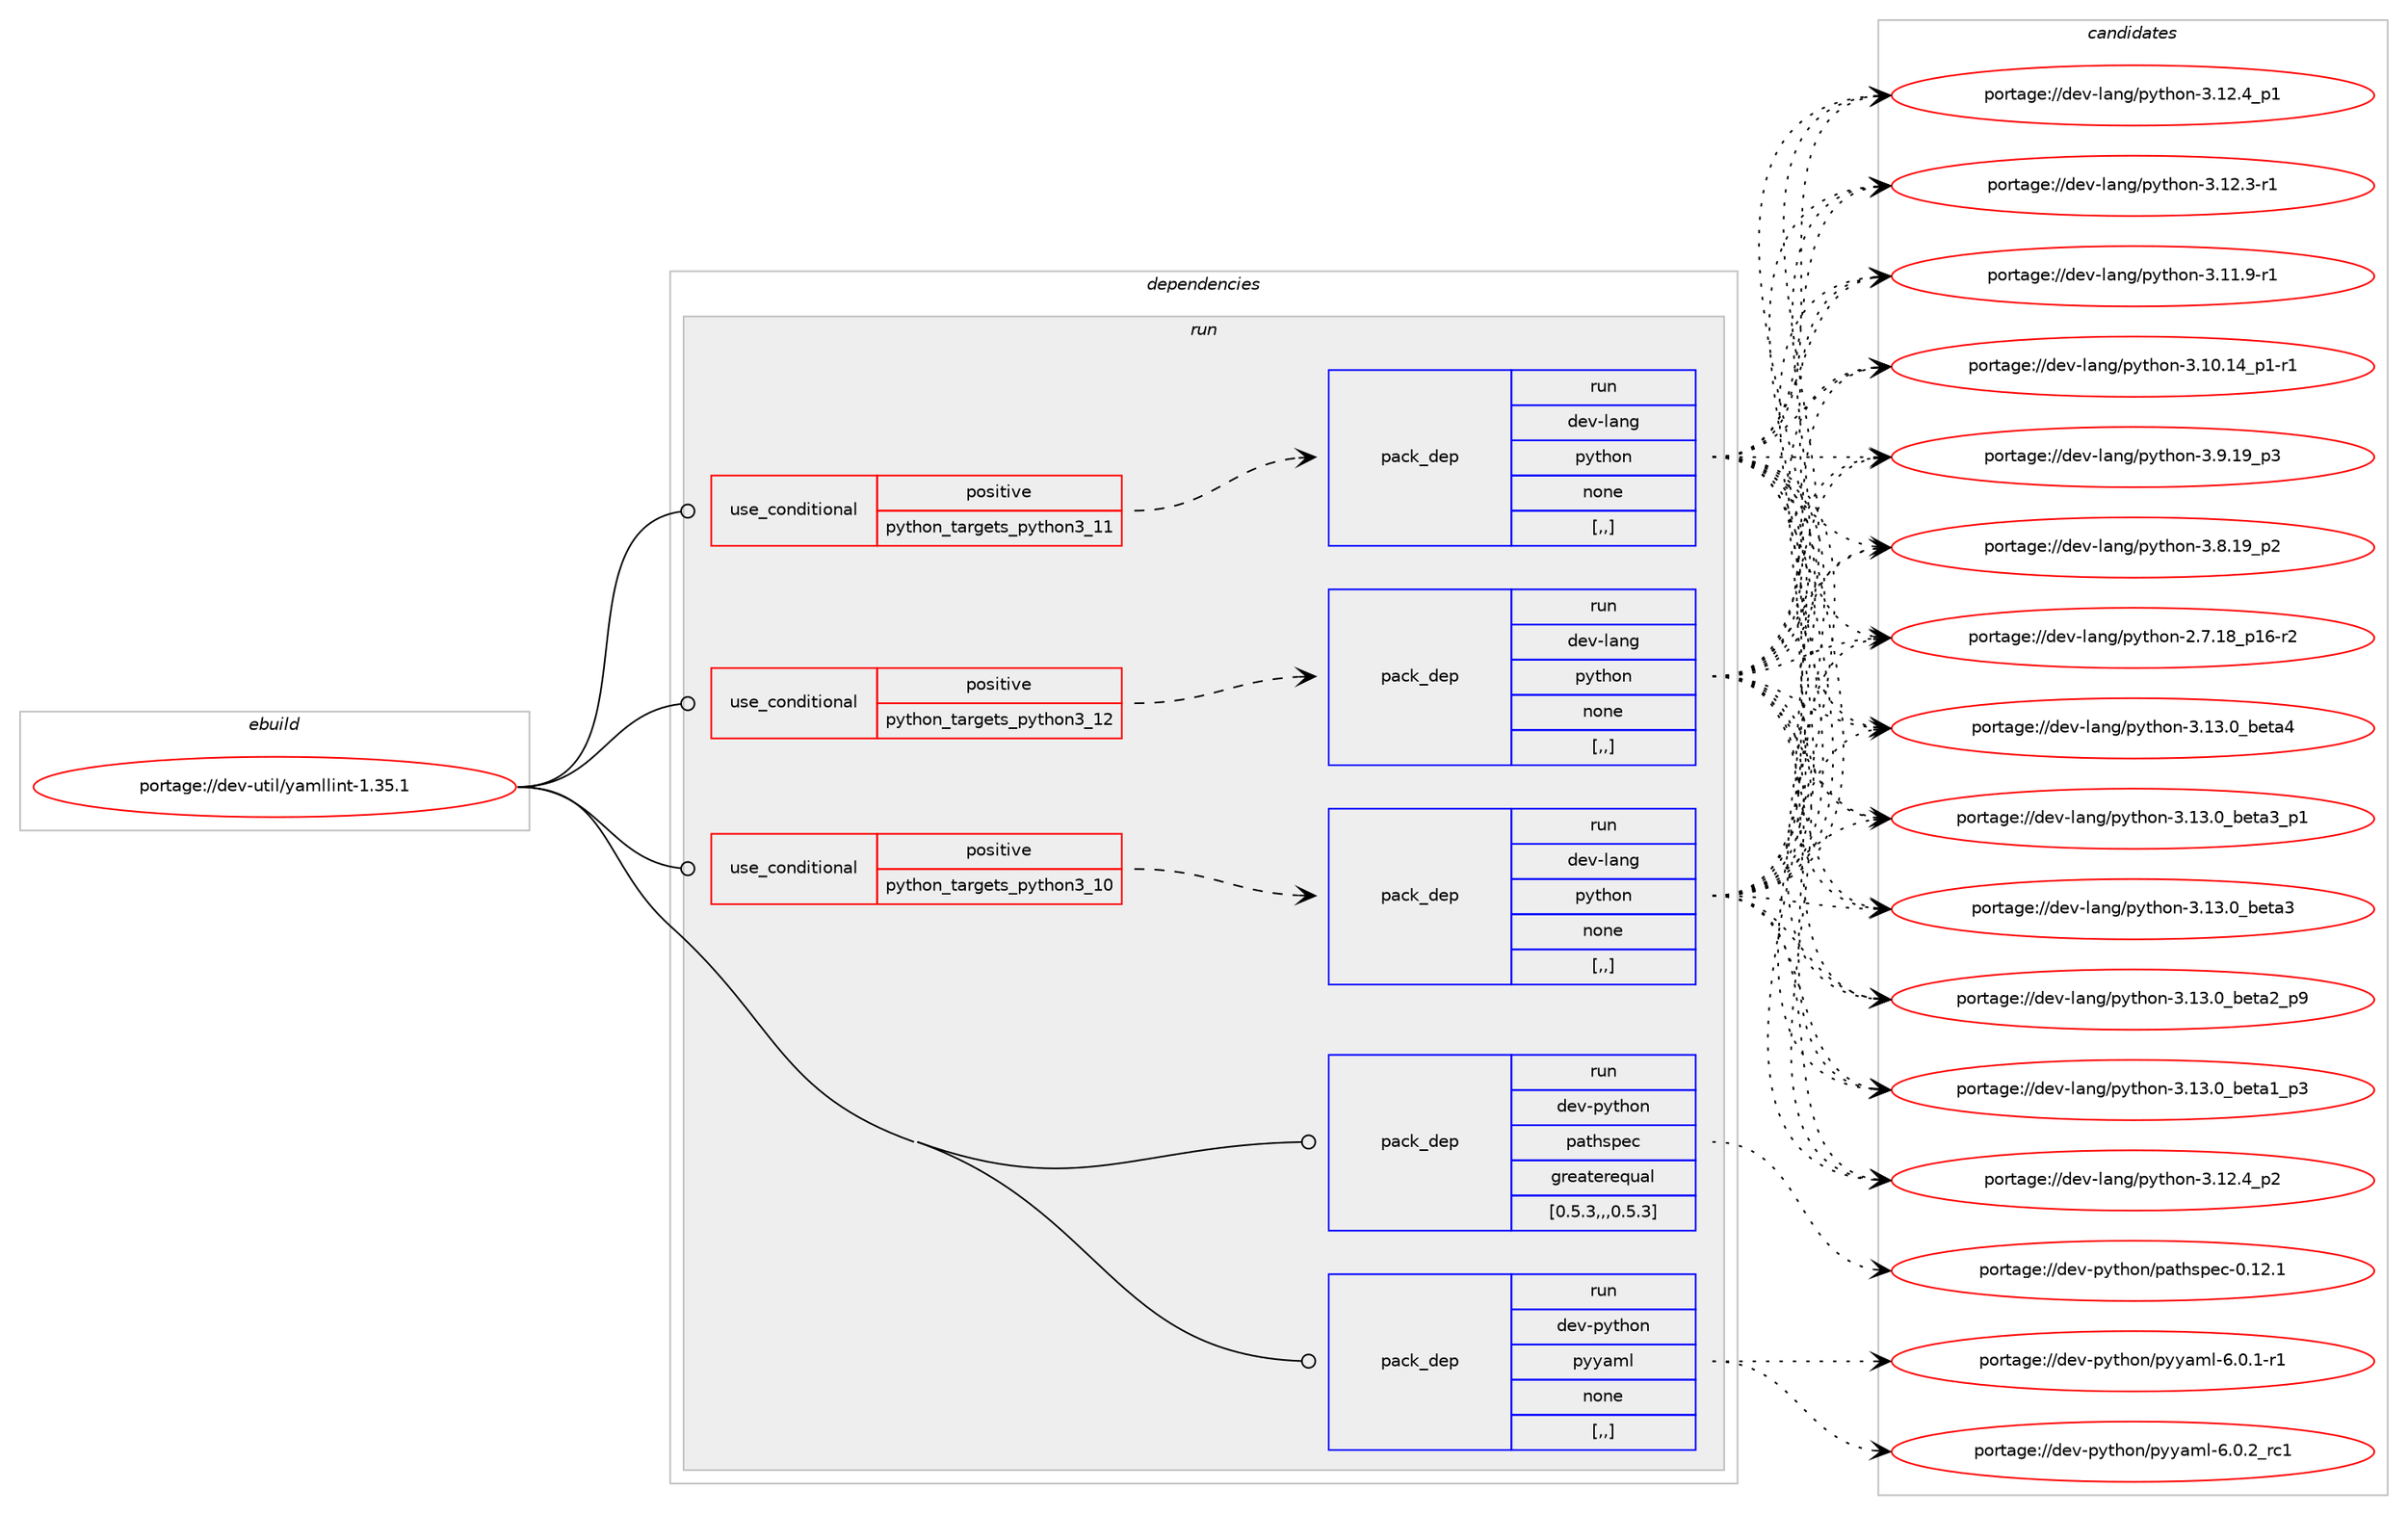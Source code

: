 digraph prolog {

# *************
# Graph options
# *************

newrank=true;
concentrate=true;
compound=true;
graph [rankdir=LR,fontname=Helvetica,fontsize=10,ranksep=1.5];#, ranksep=2.5, nodesep=0.2];
edge  [arrowhead=vee];
node  [fontname=Helvetica,fontsize=10];

# **********
# The ebuild
# **********

subgraph cluster_leftcol {
color=gray;
label=<<i>ebuild</i>>;
id [label="portage://dev-util/yamllint-1.35.1", color=red, width=4, href="../dev-util/yamllint-1.35.1.svg"];
}

# ****************
# The dependencies
# ****************

subgraph cluster_midcol {
color=gray;
label=<<i>dependencies</i>>;
subgraph cluster_compile {
fillcolor="#eeeeee";
style=filled;
label=<<i>compile</i>>;
}
subgraph cluster_compileandrun {
fillcolor="#eeeeee";
style=filled;
label=<<i>compile and run</i>>;
}
subgraph cluster_run {
fillcolor="#eeeeee";
style=filled;
label=<<i>run</i>>;
subgraph cond61918 {
dependency220230 [label=<<TABLE BORDER="0" CELLBORDER="1" CELLSPACING="0" CELLPADDING="4"><TR><TD ROWSPAN="3" CELLPADDING="10">use_conditional</TD></TR><TR><TD>positive</TD></TR><TR><TD>python_targets_python3_10</TD></TR></TABLE>>, shape=none, color=red];
subgraph pack156861 {
dependency220231 [label=<<TABLE BORDER="0" CELLBORDER="1" CELLSPACING="0" CELLPADDING="4" WIDTH="220"><TR><TD ROWSPAN="6" CELLPADDING="30">pack_dep</TD></TR><TR><TD WIDTH="110">run</TD></TR><TR><TD>dev-lang</TD></TR><TR><TD>python</TD></TR><TR><TD>none</TD></TR><TR><TD>[,,]</TD></TR></TABLE>>, shape=none, color=blue];
}
dependency220230:e -> dependency220231:w [weight=20,style="dashed",arrowhead="vee"];
}
id:e -> dependency220230:w [weight=20,style="solid",arrowhead="odot"];
subgraph cond61919 {
dependency220232 [label=<<TABLE BORDER="0" CELLBORDER="1" CELLSPACING="0" CELLPADDING="4"><TR><TD ROWSPAN="3" CELLPADDING="10">use_conditional</TD></TR><TR><TD>positive</TD></TR><TR><TD>python_targets_python3_11</TD></TR></TABLE>>, shape=none, color=red];
subgraph pack156862 {
dependency220233 [label=<<TABLE BORDER="0" CELLBORDER="1" CELLSPACING="0" CELLPADDING="4" WIDTH="220"><TR><TD ROWSPAN="6" CELLPADDING="30">pack_dep</TD></TR><TR><TD WIDTH="110">run</TD></TR><TR><TD>dev-lang</TD></TR><TR><TD>python</TD></TR><TR><TD>none</TD></TR><TR><TD>[,,]</TD></TR></TABLE>>, shape=none, color=blue];
}
dependency220232:e -> dependency220233:w [weight=20,style="dashed",arrowhead="vee"];
}
id:e -> dependency220232:w [weight=20,style="solid",arrowhead="odot"];
subgraph cond61920 {
dependency220234 [label=<<TABLE BORDER="0" CELLBORDER="1" CELLSPACING="0" CELLPADDING="4"><TR><TD ROWSPAN="3" CELLPADDING="10">use_conditional</TD></TR><TR><TD>positive</TD></TR><TR><TD>python_targets_python3_12</TD></TR></TABLE>>, shape=none, color=red];
subgraph pack156863 {
dependency220235 [label=<<TABLE BORDER="0" CELLBORDER="1" CELLSPACING="0" CELLPADDING="4" WIDTH="220"><TR><TD ROWSPAN="6" CELLPADDING="30">pack_dep</TD></TR><TR><TD WIDTH="110">run</TD></TR><TR><TD>dev-lang</TD></TR><TR><TD>python</TD></TR><TR><TD>none</TD></TR><TR><TD>[,,]</TD></TR></TABLE>>, shape=none, color=blue];
}
dependency220234:e -> dependency220235:w [weight=20,style="dashed",arrowhead="vee"];
}
id:e -> dependency220234:w [weight=20,style="solid",arrowhead="odot"];
subgraph pack156864 {
dependency220236 [label=<<TABLE BORDER="0" CELLBORDER="1" CELLSPACING="0" CELLPADDING="4" WIDTH="220"><TR><TD ROWSPAN="6" CELLPADDING="30">pack_dep</TD></TR><TR><TD WIDTH="110">run</TD></TR><TR><TD>dev-python</TD></TR><TR><TD>pathspec</TD></TR><TR><TD>greaterequal</TD></TR><TR><TD>[0.5.3,,,0.5.3]</TD></TR></TABLE>>, shape=none, color=blue];
}
id:e -> dependency220236:w [weight=20,style="solid",arrowhead="odot"];
subgraph pack156865 {
dependency220237 [label=<<TABLE BORDER="0" CELLBORDER="1" CELLSPACING="0" CELLPADDING="4" WIDTH="220"><TR><TD ROWSPAN="6" CELLPADDING="30">pack_dep</TD></TR><TR><TD WIDTH="110">run</TD></TR><TR><TD>dev-python</TD></TR><TR><TD>pyyaml</TD></TR><TR><TD>none</TD></TR><TR><TD>[,,]</TD></TR></TABLE>>, shape=none, color=blue];
}
id:e -> dependency220237:w [weight=20,style="solid",arrowhead="odot"];
}
}

# **************
# The candidates
# **************

subgraph cluster_choices {
rank=same;
color=gray;
label=<<i>candidates</i>>;

subgraph choice156861 {
color=black;
nodesep=1;
choice1001011184510897110103471121211161041111104551464951464895981011169752 [label="portage://dev-lang/python-3.13.0_beta4", color=red, width=4,href="../dev-lang/python-3.13.0_beta4.svg"];
choice10010111845108971101034711212111610411111045514649514648959810111697519511249 [label="portage://dev-lang/python-3.13.0_beta3_p1", color=red, width=4,href="../dev-lang/python-3.13.0_beta3_p1.svg"];
choice1001011184510897110103471121211161041111104551464951464895981011169751 [label="portage://dev-lang/python-3.13.0_beta3", color=red, width=4,href="../dev-lang/python-3.13.0_beta3.svg"];
choice10010111845108971101034711212111610411111045514649514648959810111697509511257 [label="portage://dev-lang/python-3.13.0_beta2_p9", color=red, width=4,href="../dev-lang/python-3.13.0_beta2_p9.svg"];
choice10010111845108971101034711212111610411111045514649514648959810111697499511251 [label="portage://dev-lang/python-3.13.0_beta1_p3", color=red, width=4,href="../dev-lang/python-3.13.0_beta1_p3.svg"];
choice100101118451089711010347112121116104111110455146495046529511250 [label="portage://dev-lang/python-3.12.4_p2", color=red, width=4,href="../dev-lang/python-3.12.4_p2.svg"];
choice100101118451089711010347112121116104111110455146495046529511249 [label="portage://dev-lang/python-3.12.4_p1", color=red, width=4,href="../dev-lang/python-3.12.4_p1.svg"];
choice100101118451089711010347112121116104111110455146495046514511449 [label="portage://dev-lang/python-3.12.3-r1", color=red, width=4,href="../dev-lang/python-3.12.3-r1.svg"];
choice100101118451089711010347112121116104111110455146494946574511449 [label="portage://dev-lang/python-3.11.9-r1", color=red, width=4,href="../dev-lang/python-3.11.9-r1.svg"];
choice100101118451089711010347112121116104111110455146494846495295112494511449 [label="portage://dev-lang/python-3.10.14_p1-r1", color=red, width=4,href="../dev-lang/python-3.10.14_p1-r1.svg"];
choice100101118451089711010347112121116104111110455146574649579511251 [label="portage://dev-lang/python-3.9.19_p3", color=red, width=4,href="../dev-lang/python-3.9.19_p3.svg"];
choice100101118451089711010347112121116104111110455146564649579511250 [label="portage://dev-lang/python-3.8.19_p2", color=red, width=4,href="../dev-lang/python-3.8.19_p2.svg"];
choice100101118451089711010347112121116104111110455046554649569511249544511450 [label="portage://dev-lang/python-2.7.18_p16-r2", color=red, width=4,href="../dev-lang/python-2.7.18_p16-r2.svg"];
dependency220231:e -> choice1001011184510897110103471121211161041111104551464951464895981011169752:w [style=dotted,weight="100"];
dependency220231:e -> choice10010111845108971101034711212111610411111045514649514648959810111697519511249:w [style=dotted,weight="100"];
dependency220231:e -> choice1001011184510897110103471121211161041111104551464951464895981011169751:w [style=dotted,weight="100"];
dependency220231:e -> choice10010111845108971101034711212111610411111045514649514648959810111697509511257:w [style=dotted,weight="100"];
dependency220231:e -> choice10010111845108971101034711212111610411111045514649514648959810111697499511251:w [style=dotted,weight="100"];
dependency220231:e -> choice100101118451089711010347112121116104111110455146495046529511250:w [style=dotted,weight="100"];
dependency220231:e -> choice100101118451089711010347112121116104111110455146495046529511249:w [style=dotted,weight="100"];
dependency220231:e -> choice100101118451089711010347112121116104111110455146495046514511449:w [style=dotted,weight="100"];
dependency220231:e -> choice100101118451089711010347112121116104111110455146494946574511449:w [style=dotted,weight="100"];
dependency220231:e -> choice100101118451089711010347112121116104111110455146494846495295112494511449:w [style=dotted,weight="100"];
dependency220231:e -> choice100101118451089711010347112121116104111110455146574649579511251:w [style=dotted,weight="100"];
dependency220231:e -> choice100101118451089711010347112121116104111110455146564649579511250:w [style=dotted,weight="100"];
dependency220231:e -> choice100101118451089711010347112121116104111110455046554649569511249544511450:w [style=dotted,weight="100"];
}
subgraph choice156862 {
color=black;
nodesep=1;
choice1001011184510897110103471121211161041111104551464951464895981011169752 [label="portage://dev-lang/python-3.13.0_beta4", color=red, width=4,href="../dev-lang/python-3.13.0_beta4.svg"];
choice10010111845108971101034711212111610411111045514649514648959810111697519511249 [label="portage://dev-lang/python-3.13.0_beta3_p1", color=red, width=4,href="../dev-lang/python-3.13.0_beta3_p1.svg"];
choice1001011184510897110103471121211161041111104551464951464895981011169751 [label="portage://dev-lang/python-3.13.0_beta3", color=red, width=4,href="../dev-lang/python-3.13.0_beta3.svg"];
choice10010111845108971101034711212111610411111045514649514648959810111697509511257 [label="portage://dev-lang/python-3.13.0_beta2_p9", color=red, width=4,href="../dev-lang/python-3.13.0_beta2_p9.svg"];
choice10010111845108971101034711212111610411111045514649514648959810111697499511251 [label="portage://dev-lang/python-3.13.0_beta1_p3", color=red, width=4,href="../dev-lang/python-3.13.0_beta1_p3.svg"];
choice100101118451089711010347112121116104111110455146495046529511250 [label="portage://dev-lang/python-3.12.4_p2", color=red, width=4,href="../dev-lang/python-3.12.4_p2.svg"];
choice100101118451089711010347112121116104111110455146495046529511249 [label="portage://dev-lang/python-3.12.4_p1", color=red, width=4,href="../dev-lang/python-3.12.4_p1.svg"];
choice100101118451089711010347112121116104111110455146495046514511449 [label="portage://dev-lang/python-3.12.3-r1", color=red, width=4,href="../dev-lang/python-3.12.3-r1.svg"];
choice100101118451089711010347112121116104111110455146494946574511449 [label="portage://dev-lang/python-3.11.9-r1", color=red, width=4,href="../dev-lang/python-3.11.9-r1.svg"];
choice100101118451089711010347112121116104111110455146494846495295112494511449 [label="portage://dev-lang/python-3.10.14_p1-r1", color=red, width=4,href="../dev-lang/python-3.10.14_p1-r1.svg"];
choice100101118451089711010347112121116104111110455146574649579511251 [label="portage://dev-lang/python-3.9.19_p3", color=red, width=4,href="../dev-lang/python-3.9.19_p3.svg"];
choice100101118451089711010347112121116104111110455146564649579511250 [label="portage://dev-lang/python-3.8.19_p2", color=red, width=4,href="../dev-lang/python-3.8.19_p2.svg"];
choice100101118451089711010347112121116104111110455046554649569511249544511450 [label="portage://dev-lang/python-2.7.18_p16-r2", color=red, width=4,href="../dev-lang/python-2.7.18_p16-r2.svg"];
dependency220233:e -> choice1001011184510897110103471121211161041111104551464951464895981011169752:w [style=dotted,weight="100"];
dependency220233:e -> choice10010111845108971101034711212111610411111045514649514648959810111697519511249:w [style=dotted,weight="100"];
dependency220233:e -> choice1001011184510897110103471121211161041111104551464951464895981011169751:w [style=dotted,weight="100"];
dependency220233:e -> choice10010111845108971101034711212111610411111045514649514648959810111697509511257:w [style=dotted,weight="100"];
dependency220233:e -> choice10010111845108971101034711212111610411111045514649514648959810111697499511251:w [style=dotted,weight="100"];
dependency220233:e -> choice100101118451089711010347112121116104111110455146495046529511250:w [style=dotted,weight="100"];
dependency220233:e -> choice100101118451089711010347112121116104111110455146495046529511249:w [style=dotted,weight="100"];
dependency220233:e -> choice100101118451089711010347112121116104111110455146495046514511449:w [style=dotted,weight="100"];
dependency220233:e -> choice100101118451089711010347112121116104111110455146494946574511449:w [style=dotted,weight="100"];
dependency220233:e -> choice100101118451089711010347112121116104111110455146494846495295112494511449:w [style=dotted,weight="100"];
dependency220233:e -> choice100101118451089711010347112121116104111110455146574649579511251:w [style=dotted,weight="100"];
dependency220233:e -> choice100101118451089711010347112121116104111110455146564649579511250:w [style=dotted,weight="100"];
dependency220233:e -> choice100101118451089711010347112121116104111110455046554649569511249544511450:w [style=dotted,weight="100"];
}
subgraph choice156863 {
color=black;
nodesep=1;
choice1001011184510897110103471121211161041111104551464951464895981011169752 [label="portage://dev-lang/python-3.13.0_beta4", color=red, width=4,href="../dev-lang/python-3.13.0_beta4.svg"];
choice10010111845108971101034711212111610411111045514649514648959810111697519511249 [label="portage://dev-lang/python-3.13.0_beta3_p1", color=red, width=4,href="../dev-lang/python-3.13.0_beta3_p1.svg"];
choice1001011184510897110103471121211161041111104551464951464895981011169751 [label="portage://dev-lang/python-3.13.0_beta3", color=red, width=4,href="../dev-lang/python-3.13.0_beta3.svg"];
choice10010111845108971101034711212111610411111045514649514648959810111697509511257 [label="portage://dev-lang/python-3.13.0_beta2_p9", color=red, width=4,href="../dev-lang/python-3.13.0_beta2_p9.svg"];
choice10010111845108971101034711212111610411111045514649514648959810111697499511251 [label="portage://dev-lang/python-3.13.0_beta1_p3", color=red, width=4,href="../dev-lang/python-3.13.0_beta1_p3.svg"];
choice100101118451089711010347112121116104111110455146495046529511250 [label="portage://dev-lang/python-3.12.4_p2", color=red, width=4,href="../dev-lang/python-3.12.4_p2.svg"];
choice100101118451089711010347112121116104111110455146495046529511249 [label="portage://dev-lang/python-3.12.4_p1", color=red, width=4,href="../dev-lang/python-3.12.4_p1.svg"];
choice100101118451089711010347112121116104111110455146495046514511449 [label="portage://dev-lang/python-3.12.3-r1", color=red, width=4,href="../dev-lang/python-3.12.3-r1.svg"];
choice100101118451089711010347112121116104111110455146494946574511449 [label="portage://dev-lang/python-3.11.9-r1", color=red, width=4,href="../dev-lang/python-3.11.9-r1.svg"];
choice100101118451089711010347112121116104111110455146494846495295112494511449 [label="portage://dev-lang/python-3.10.14_p1-r1", color=red, width=4,href="../dev-lang/python-3.10.14_p1-r1.svg"];
choice100101118451089711010347112121116104111110455146574649579511251 [label="portage://dev-lang/python-3.9.19_p3", color=red, width=4,href="../dev-lang/python-3.9.19_p3.svg"];
choice100101118451089711010347112121116104111110455146564649579511250 [label="portage://dev-lang/python-3.8.19_p2", color=red, width=4,href="../dev-lang/python-3.8.19_p2.svg"];
choice100101118451089711010347112121116104111110455046554649569511249544511450 [label="portage://dev-lang/python-2.7.18_p16-r2", color=red, width=4,href="../dev-lang/python-2.7.18_p16-r2.svg"];
dependency220235:e -> choice1001011184510897110103471121211161041111104551464951464895981011169752:w [style=dotted,weight="100"];
dependency220235:e -> choice10010111845108971101034711212111610411111045514649514648959810111697519511249:w [style=dotted,weight="100"];
dependency220235:e -> choice1001011184510897110103471121211161041111104551464951464895981011169751:w [style=dotted,weight="100"];
dependency220235:e -> choice10010111845108971101034711212111610411111045514649514648959810111697509511257:w [style=dotted,weight="100"];
dependency220235:e -> choice10010111845108971101034711212111610411111045514649514648959810111697499511251:w [style=dotted,weight="100"];
dependency220235:e -> choice100101118451089711010347112121116104111110455146495046529511250:w [style=dotted,weight="100"];
dependency220235:e -> choice100101118451089711010347112121116104111110455146495046529511249:w [style=dotted,weight="100"];
dependency220235:e -> choice100101118451089711010347112121116104111110455146495046514511449:w [style=dotted,weight="100"];
dependency220235:e -> choice100101118451089711010347112121116104111110455146494946574511449:w [style=dotted,weight="100"];
dependency220235:e -> choice100101118451089711010347112121116104111110455146494846495295112494511449:w [style=dotted,weight="100"];
dependency220235:e -> choice100101118451089711010347112121116104111110455146574649579511251:w [style=dotted,weight="100"];
dependency220235:e -> choice100101118451089711010347112121116104111110455146564649579511250:w [style=dotted,weight="100"];
dependency220235:e -> choice100101118451089711010347112121116104111110455046554649569511249544511450:w [style=dotted,weight="100"];
}
subgraph choice156864 {
color=black;
nodesep=1;
choice1001011184511212111610411111047112971161041151121019945484649504649 [label="portage://dev-python/pathspec-0.12.1", color=red, width=4,href="../dev-python/pathspec-0.12.1.svg"];
dependency220236:e -> choice1001011184511212111610411111047112971161041151121019945484649504649:w [style=dotted,weight="100"];
}
subgraph choice156865 {
color=black;
nodesep=1;
choice100101118451121211161041111104711212112197109108455446484650951149949 [label="portage://dev-python/pyyaml-6.0.2_rc1", color=red, width=4,href="../dev-python/pyyaml-6.0.2_rc1.svg"];
choice1001011184511212111610411111047112121121971091084554464846494511449 [label="portage://dev-python/pyyaml-6.0.1-r1", color=red, width=4,href="../dev-python/pyyaml-6.0.1-r1.svg"];
dependency220237:e -> choice100101118451121211161041111104711212112197109108455446484650951149949:w [style=dotted,weight="100"];
dependency220237:e -> choice1001011184511212111610411111047112121121971091084554464846494511449:w [style=dotted,weight="100"];
}
}

}
